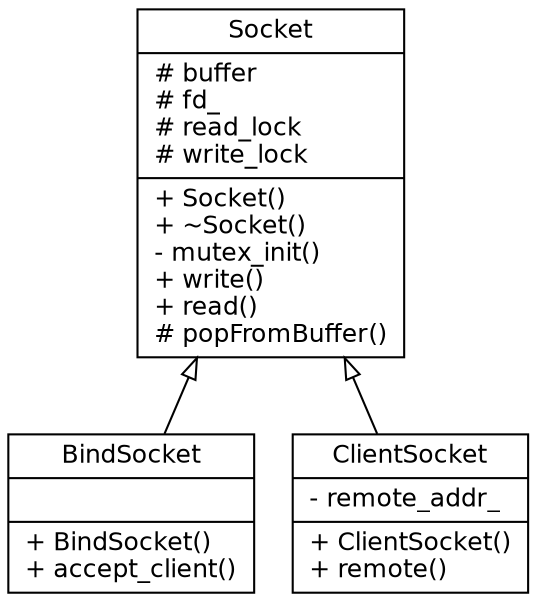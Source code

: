 digraph Socket {
	graph [bb="0,0,229,334"];
	node [fontname=Helvetica,
		fontsize=12,
		label="\N",
		shape=record
	];
	edge [fontname=Helvetica,
		fontsize=12,
		labelfontname=Helvetica,
		labelfontsize=12
	];
	Socket	 [color=black,
		fillcolor=white,
		fontcolor=black,
		label="{Socket\n|# buffer\l# fd_\l# read_lock\l# write_lock\l|+ Socket()\l+ ~Socket()\l- mutex_init()\l+ write()\l+ \
read()\l# popFromBuffer()\l}",
		pos="115,224",
		rects="56,312.5,174,333.5 56,252.5,174,312.5 56,114.5,174,252.5",
		style=filled,
		width=1.6389];
	BindSocket	 [URL="$class_bind_socket.html",
		color=black,
		fillcolor=white,
		label="{BindSocket\n||+ BindSocket()\l+ accept_client()\l}",
		pos="53,39",
		rects="-0.5,56,106.5,77 -0.5,35,106.5,56 -0.5,1,106.5,35",
		style=filled,
		width=1.4792];
	Socket -> BindSocket	 [arrowtail=onormal,
		color=black,
		dir=back,
		pos="s,78.218,114.43 74.994,104.92 71.674,95.12 68.505,85.766 65.659,77.364",
		style=solid];
	ClientSocket	 [URL="$class_client_socket.html",
		color=black,
		fillcolor=white,
		label="{ClientSocket\n|- remote_addr_\l|+ ClientSocket()\l+ remote()\l}",
		pos="177,39",
		rects="124.5,56,229.5,77 124.5,35,229.5,56 124.5,1,229.5,35",
		style=filled,
		width=1.4514];
	Socket -> ClientSocket	 [arrowtail=onormal,
		color=black,
		dir=back,
		pos="s,151.78,114.43 155.01,104.92 158.33,95.12 161.49,85.766 164.34,77.364",
		style=solid];
}
